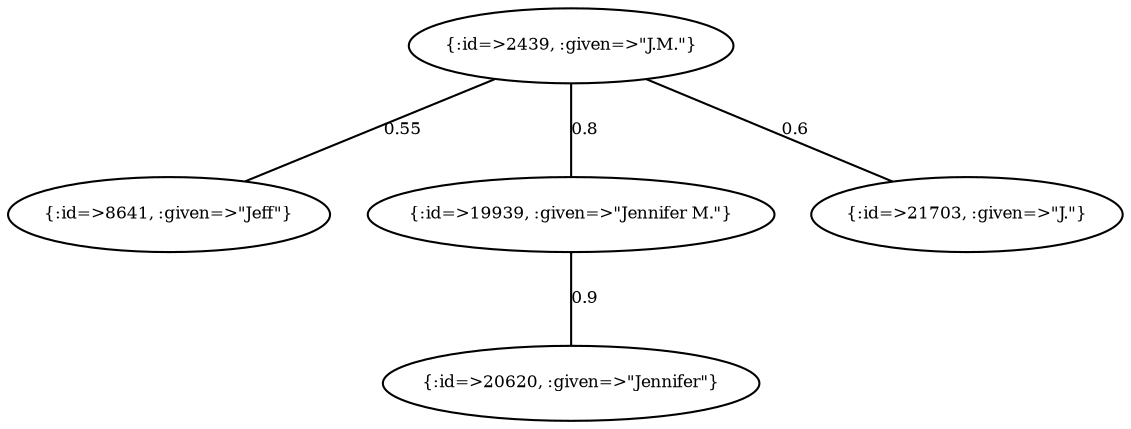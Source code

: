graph Collector__WeightedGraph {
    "{:id=>2439, :given=>\"J.M.\"}" [
        fontsize = 8,
        label = "{:id=>2439, :given=>\"J.M.\"}"
    ]

    "{:id=>8641, :given=>\"Jeff\"}" [
        fontsize = 8,
        label = "{:id=>8641, :given=>\"Jeff\"}"
    ]

    "{:id=>19939, :given=>\"Jennifer M.\"}" [
        fontsize = 8,
        label = "{:id=>19939, :given=>\"Jennifer M.\"}"
    ]

    "{:id=>20620, :given=>\"Jennifer\"}" [
        fontsize = 8,
        label = "{:id=>20620, :given=>\"Jennifer\"}"
    ]

    "{:id=>21703, :given=>\"J.\"}" [
        fontsize = 8,
        label = "{:id=>21703, :given=>\"J.\"}"
    ]

    "{:id=>2439, :given=>\"J.M.\"}" -- "{:id=>8641, :given=>\"Jeff\"}" [
        fontsize = 8,
        label = 0.55
    ]

    "{:id=>2439, :given=>\"J.M.\"}" -- "{:id=>19939, :given=>\"Jennifer M.\"}" [
        fontsize = 8,
        label = 0.8
    ]

    "{:id=>2439, :given=>\"J.M.\"}" -- "{:id=>21703, :given=>\"J.\"}" [
        fontsize = 8,
        label = 0.6
    ]

    "{:id=>19939, :given=>\"Jennifer M.\"}" -- "{:id=>20620, :given=>\"Jennifer\"}" [
        fontsize = 8,
        label = 0.9
    ]
}
